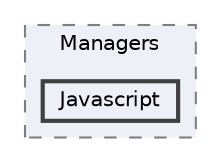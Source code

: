digraph "Bloberts/Scripts/Managers/Javascript"
{
 // LATEX_PDF_SIZE
  bgcolor="transparent";
  edge [fontname=Helvetica,fontsize=10,labelfontname=Helvetica,labelfontsize=10];
  node [fontname=Helvetica,fontsize=10,shape=box,height=0.2,width=0.4];
  compound=true
  subgraph clusterdir_dd843503fd9be39346dbe7b190f00aca {
    graph [ bgcolor="#edf0f7", pencolor="grey50", label="Managers", fontname=Helvetica,fontsize=10 style="filled,dashed", URL="dir_dd843503fd9be39346dbe7b190f00aca.html",tooltip=""]
  dir_fa833b11975a62e02bd12d1d6435134f [label="Javascript", fillcolor="#edf0f7", color="grey25", style="filled,bold", URL="dir_fa833b11975a62e02bd12d1d6435134f.html",tooltip=""];
  }
}
